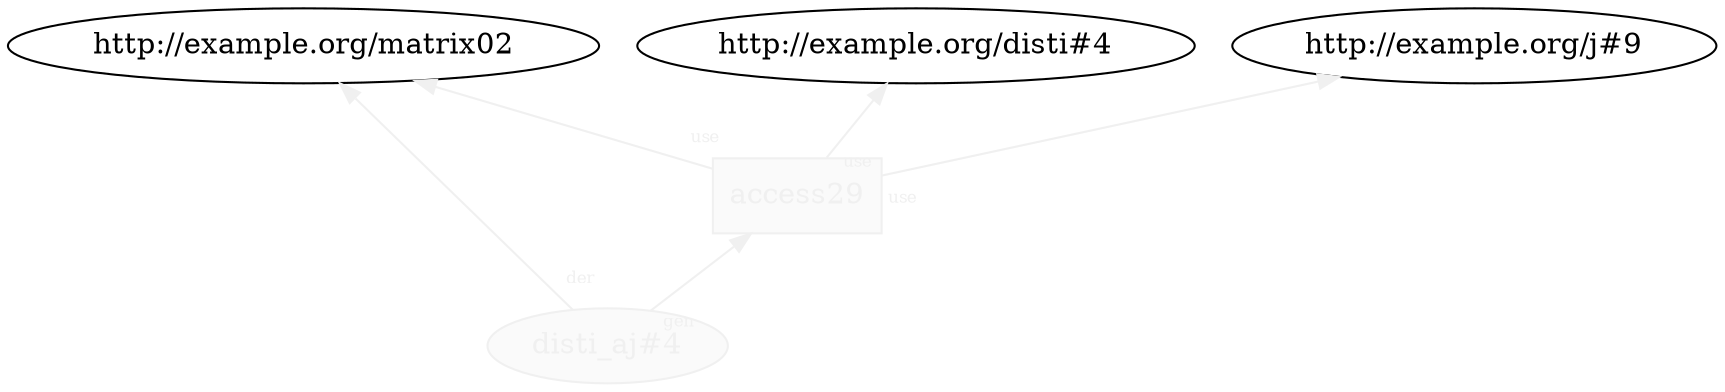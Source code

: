 digraph "PROV" { size="16,12"; rankdir="BT";
"http://example.org/disti_aj#4" [fillcolor="#FAFAFA",color="#F0F0F0",style="filled",hide="true",fontcolor="#F0F0F0",label="disti_aj#4",URL="http://example.org/disti_aj#4"]
"http://example.org/access29" [fillcolor="#FAFAFA",color="#F0F0F0",shape="polygon",sides="4",style="filled",hide="true",fontcolor="#F0F0F0",label="access29",URL="http://example.org/access29"]
"http://example.org/access29" -> "http://example.org/matrix02" [labelfontsize="8",labeldistance="1.5",labelangle="60.0",rotation="20",taillabel="use",hide="true",fontcolor="#F0F0F0",color="#F0F0F0"]
"http://example.org/disti_aj#4" -> "http://example.org/matrix02" [labelfontsize="8",labeldistance="1.5",labelangle="60.0",rotation="20",taillabel="der",hide="true",fontcolor="#F0F0F0",color="#F0F0F0"]
"http://example.org/disti_aj#4" -> "http://example.org/access29" [labelfontsize="8",labeldistance="1.5",labelangle="60.0",rotation="20",taillabel="gen",hide="true",fontcolor="#F0F0F0",color="#F0F0F0"]
"http://example.org/access29" -> "http://example.org/disti#4" [labelfontsize="8",labeldistance="1.5",labelangle="60.0",rotation="20",taillabel="use",hide="true",fontcolor="#F0F0F0",color="#F0F0F0"]
"http://example.org/access29" -> "http://example.org/j#9" [labelfontsize="8",labeldistance="1.5",labelangle="60.0",rotation="20",taillabel="use",hide="true",fontcolor="#F0F0F0",color="#F0F0F0"]
}